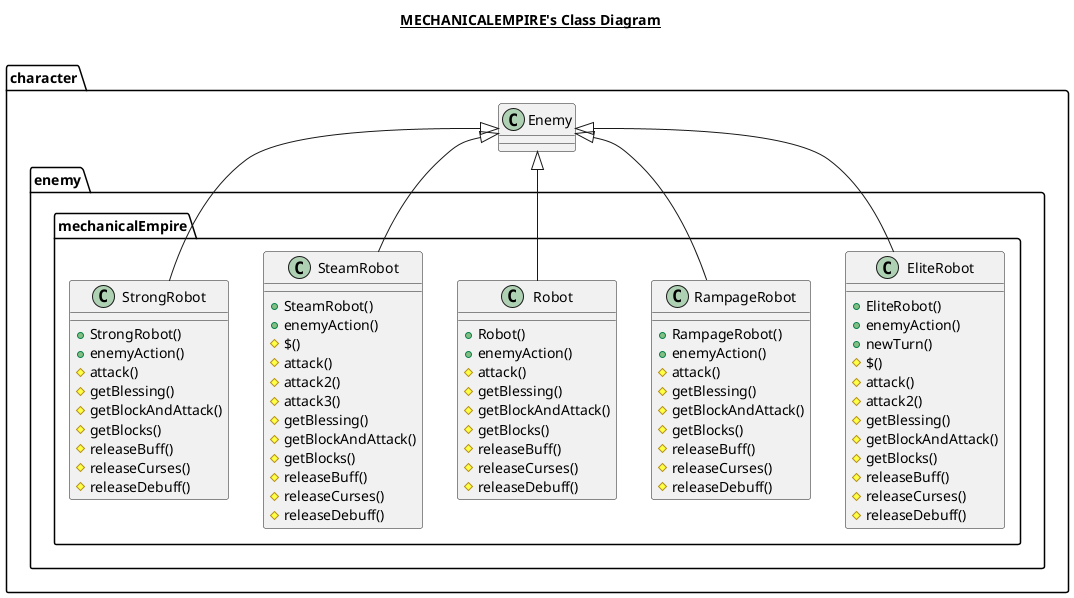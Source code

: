 @startuml

title __MECHANICALEMPIRE's Class Diagram__\n


        class character.enemy.mechanicalEmpire.EliteRobot {
            + EliteRobot()
            + enemyAction()
            + newTurn()
            # $()
            # attack()
            # attack2()
            # getBlessing()
            # getBlockAndAttack()
            # getBlocks()
            # releaseBuff()
            # releaseCurses()
            # releaseDebuff()
  
  }
  


        class character.enemy.mechanicalEmpire.RampageRobot {
            + RampageRobot()
            + enemyAction()
            # attack()
            # getBlessing()
            # getBlockAndAttack()
            # getBlocks()
            # releaseBuff()
            # releaseCurses()
            # releaseDebuff()
  
  }
  


        class character.enemy.mechanicalEmpire.Robot {
            + Robot()
            + enemyAction()
            # attack()
            # getBlessing()
            # getBlockAndAttack()
            # getBlocks()
            # releaseBuff()
            # releaseCurses()
            # releaseDebuff()
  
  }
  


        class character.enemy.mechanicalEmpire.SteamRobot {
            + SteamRobot()
            + enemyAction()
            # $()
            # attack()
            # attack2()
            # attack3()
            # getBlessing()
            # getBlockAndAttack()
            # getBlocks()
            # releaseBuff()
            # releaseCurses()
            # releaseDebuff()
  
  }
  


        class character.enemy.mechanicalEmpire.StrongRobot {
            + StrongRobot()
            + enemyAction()
            # attack()
            # getBlessing()
            # getBlockAndAttack()
            # getBlocks()
            # releaseBuff()
            # releaseCurses()
            # releaseDebuff()
  
  }
  

  character.enemy.mechanicalEmpire.EliteRobot -up-|> character.Enemy
  character.enemy.mechanicalEmpire.RampageRobot -up-|> character.Enemy
  character.enemy.mechanicalEmpire.Robot -up-|> character.Enemy
  character.enemy.mechanicalEmpire.SteamRobot -up-|> character.Enemy
  character.enemy.mechanicalEmpire.StrongRobot -up-|> character.Enemy




@enduml
